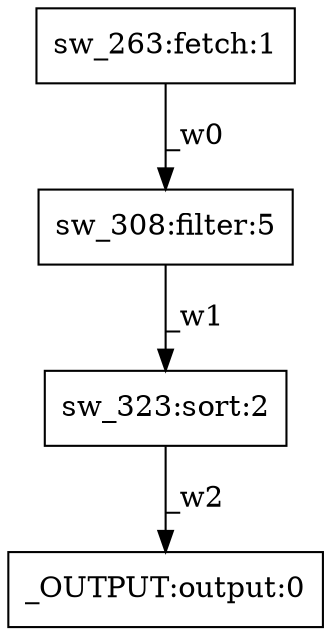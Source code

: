 digraph test1 { node [shape=box] "_OUTPUT" [label="_OUTPUT:output:0"];"sw_263" [label="sw_263:fetch:1"];"sw_323" [label="sw_323:sort:2"];"sw_308" [label="sw_308:filter:5"];"sw_263" -> "sw_308" [label="_w0"];"sw_308" -> "sw_323" [label="_w1"];"sw_323" -> "_OUTPUT" [label="_w2"];}